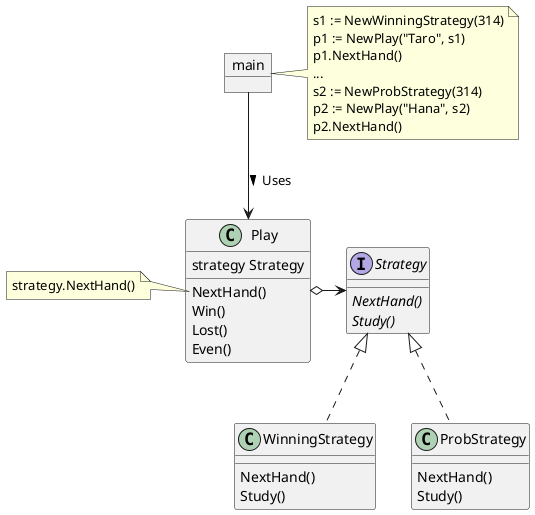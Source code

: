 @startuml
'https://plantuml.com/class-diagram

object main
note right of main
s1 := NewWinningStrategy(314)
p1 := NewPlay("Taro", s1)
p1.NextHand()
...
s2 := NewProbStrategy(314)
p2 := NewPlay("Hana", s2)
p2.NextHand()
end note
class Play {
    strategy Strategy
    NextHand()
    Win()
    Lost()
    Even()
}
note left of Play::NextHand
strategy.NextHand()
end note
interface Strategy {
    {abstract}NextHand()
    {abstract}Study()
}
class WinningStrategy {
    NextHand()
    Study()
}
class ProbStrategy {
    NextHand()
    Study()
}

main --> Play: Uses >
Play o-> Strategy
Strategy <|.. WinningStrategy
Strategy <|.. ProbStrategy

@enduml